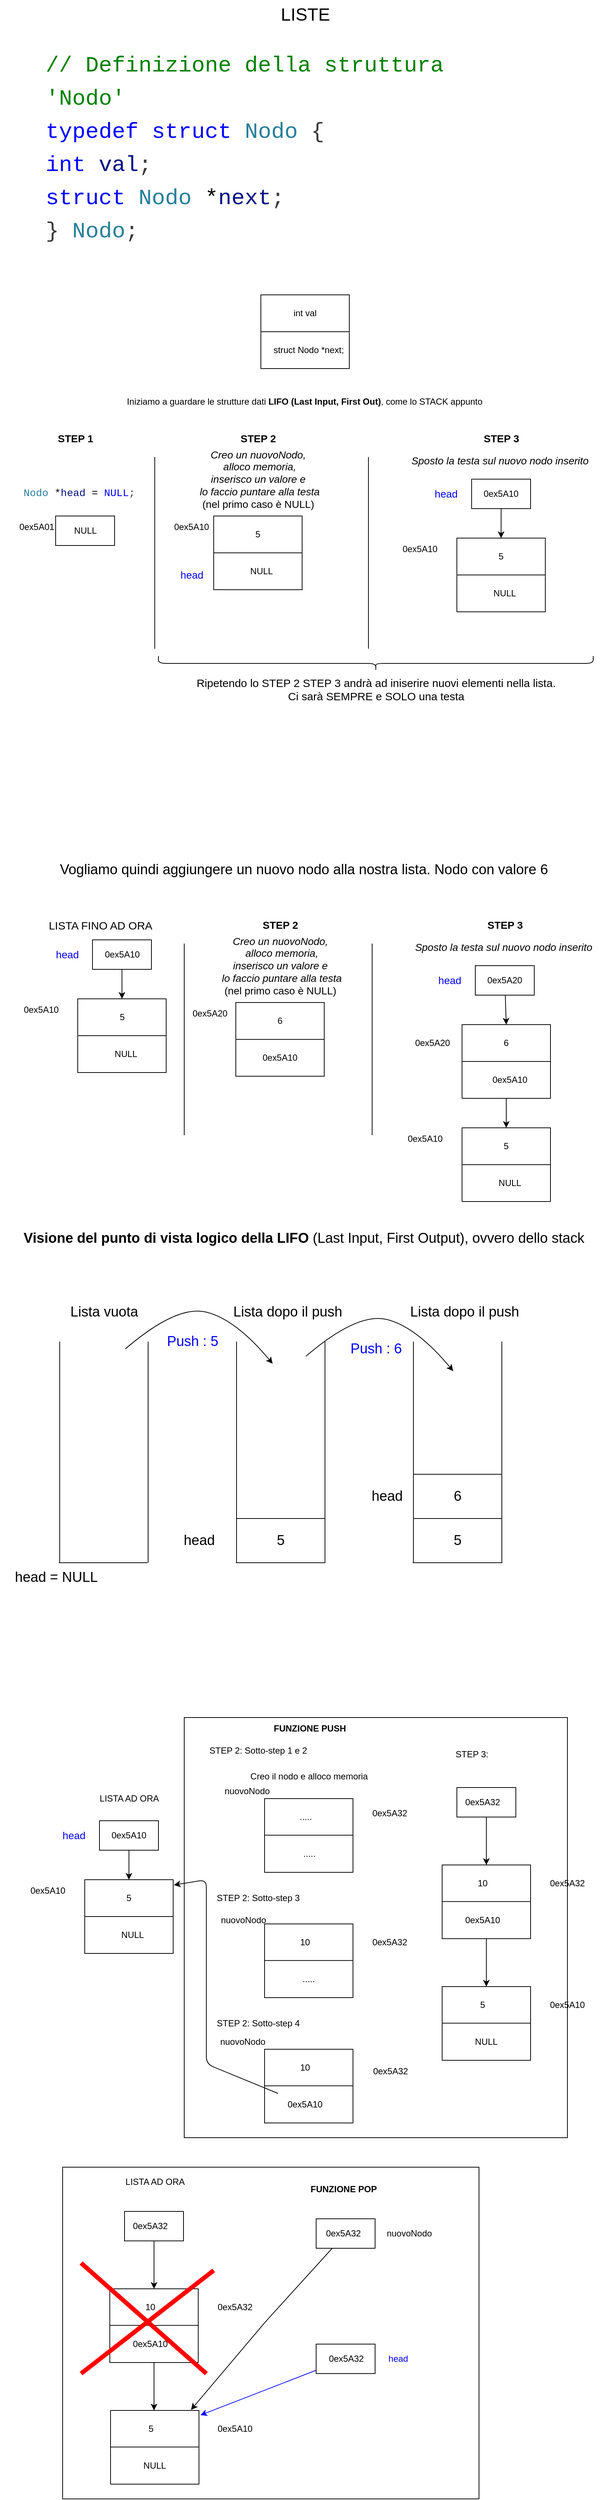 <mxfile>
    <diagram id="H6C_79Aj0Z5IrLVtO1TP" name="Pagina-1">
        <mxGraphModel dx="931" dy="659" grid="1" gridSize="10" guides="1" tooltips="1" connect="1" arrows="1" fold="1" page="1" pageScale="1" pageWidth="827" pageHeight="1169" math="0" shadow="0">
            <root>
                <mxCell id="0"/>
                <mxCell id="1" parent="0"/>
                <mxCell id="273" value="" style="rounded=0;whiteSpace=wrap;html=1;" vertex="1" parent="1">
                    <mxGeometry x="85" y="2980" width="565" height="450" as="geometry"/>
                </mxCell>
                <mxCell id="237" value="" style="rounded=0;whiteSpace=wrap;html=1;" vertex="1" parent="1">
                    <mxGeometry x="250" y="2370" width="520" height="570" as="geometry"/>
                </mxCell>
                <mxCell id="198" value="" style="group" vertex="1" connectable="0" parent="1">
                    <mxGeometry x="359" y="2480" width="120" height="100" as="geometry"/>
                </mxCell>
                <mxCell id="191" value="" style="rounded=0;whiteSpace=wrap;html=1;" vertex="1" parent="198">
                    <mxGeometry width="120" height="100" as="geometry"/>
                </mxCell>
                <mxCell id="192" value="" style="endArrow=none;html=1;exitX=0;exitY=0.5;exitDx=0;exitDy=0;entryX=1;entryY=0.5;entryDx=0;entryDy=0;" edge="1" parent="198">
                    <mxGeometry width="50" height="50" relative="1" as="geometry">
                        <mxPoint y="49.6" as="sourcePoint"/>
                        <mxPoint x="120" y="49.6" as="targetPoint"/>
                    </mxGeometry>
                </mxCell>
                <mxCell id="164" style="edgeStyle=none;html=1;entryX=0.5;entryY=0;entryDx=0;entryDy=0;" edge="1" parent="1" source="114" target="80">
                    <mxGeometry relative="1" as="geometry"/>
                </mxCell>
                <mxCell id="114" value="" style="rounded=0;whiteSpace=wrap;html=1;" parent="1" vertex="1">
                    <mxGeometry x="125.5" y="1315" width="80" height="40" as="geometry"/>
                </mxCell>
                <mxCell id="2" value="LISTE" style="text;html=1;align=center;verticalAlign=middle;resizable=0;points=[];autosize=1;strokeColor=none;fillColor=none;fontSize=24;" parent="1" vertex="1">
                    <mxGeometry x="369" y="40" width="90" height="40" as="geometry"/>
                </mxCell>
                <mxCell id="3" value="&lt;meta charset=&quot;utf-8&quot;&gt;&lt;div style=&quot;color: rgb(59, 59, 59); background-color: rgb(255, 255, 255); font-family: Menlo, Monaco, &amp;quot;Courier New&amp;quot;, monospace; font-weight: normal; font-size: 30px; line-height: 45px;&quot;&gt;&lt;div&gt;&lt;span style=&quot;color: #008000;&quot;&gt;// Definizione della struttura 'Nodo'&lt;/span&gt;&lt;/div&gt;&lt;div&gt;&lt;span style=&quot;color: #0000ff;&quot;&gt;typedef&lt;/span&gt;&lt;span style=&quot;color: #3b3b3b;&quot;&gt; &lt;/span&gt;&lt;span style=&quot;color: #0000ff;&quot;&gt;struct&lt;/span&gt;&lt;span style=&quot;color: #3b3b3b;&quot;&gt; &lt;/span&gt;&lt;span style=&quot;color: #267f99;&quot;&gt;Nodo&lt;/span&gt;&lt;span style=&quot;color: #3b3b3b;&quot;&gt; {&lt;/span&gt;&lt;/div&gt;&lt;div&gt;&lt;span style=&quot;color: #3b3b3b;&quot;&gt;    &lt;/span&gt;&lt;span style=&quot;color: #0000ff;&quot;&gt;int&lt;/span&gt;&lt;span style=&quot;color: #3b3b3b;&quot;&gt; &lt;/span&gt;&lt;span style=&quot;color: #001080;&quot;&gt;val&lt;/span&gt;&lt;span style=&quot;color: #3b3b3b;&quot;&gt;;&lt;/span&gt;&lt;/div&gt;&lt;div&gt;&lt;span style=&quot;color: #3b3b3b;&quot;&gt;    &lt;/span&gt;&lt;span style=&quot;color: #0000ff;&quot;&gt;struct&lt;/span&gt;&lt;span style=&quot;color: #3b3b3b;&quot;&gt; &lt;/span&gt;&lt;span style=&quot;color: #267f99;&quot;&gt;Nodo&lt;/span&gt;&lt;span style=&quot;color: #3b3b3b;&quot;&gt; &lt;/span&gt;&lt;span style=&quot;color: #000000;&quot;&gt;*&lt;/span&gt;&lt;span style=&quot;color: #001080;&quot;&gt;next&lt;/span&gt;&lt;span style=&quot;color: #3b3b3b;&quot;&gt;;&lt;/span&gt;&lt;/div&gt;&lt;div&gt;&lt;span style=&quot;color: #3b3b3b;&quot;&gt;} &lt;/span&gt;&lt;span style=&quot;color: #267f99;&quot;&gt;Nodo&lt;/span&gt;&lt;span style=&quot;color: #3b3b3b;&quot;&gt;;&lt;/span&gt;&lt;/div&gt;&lt;/div&gt;" style="text;whiteSpace=wrap;html=1;" parent="1" vertex="1">
                    <mxGeometry x="60" y="100" width="560" height="290" as="geometry"/>
                </mxCell>
                <mxCell id="6" value="" style="group" parent="1" vertex="1" connectable="0">
                    <mxGeometry x="354" y="440" width="130" height="100" as="geometry"/>
                </mxCell>
                <mxCell id="4" value="" style="rounded=0;whiteSpace=wrap;html=1;" parent="6" vertex="1">
                    <mxGeometry width="120" height="100" as="geometry"/>
                </mxCell>
                <mxCell id="5" value="" style="endArrow=none;html=1;exitX=0;exitY=0.5;exitDx=0;exitDy=0;entryX=1;entryY=0.5;entryDx=0;entryDy=0;" parent="6" source="4" target="4" edge="1">
                    <mxGeometry width="50" height="50" relative="1" as="geometry">
                        <mxPoint x="36" y="70" as="sourcePoint"/>
                        <mxPoint x="86" y="20" as="targetPoint"/>
                    </mxGeometry>
                </mxCell>
                <mxCell id="7" value="int val" style="text;html=1;strokeColor=none;fillColor=none;align=center;verticalAlign=middle;whiteSpace=wrap;rounded=0;" parent="6" vertex="1">
                    <mxGeometry x="30" y="10" width="60" height="30" as="geometry"/>
                </mxCell>
                <mxCell id="8" value="struct Nodo *next;" style="text;html=1;strokeColor=none;fillColor=none;align=center;verticalAlign=middle;whiteSpace=wrap;rounded=0;" parent="6" vertex="1">
                    <mxGeometry x="15" y="60" width="100" height="30" as="geometry"/>
                </mxCell>
                <mxCell id="9" value="Iniziamo a guardare le strutture dati &lt;b&gt;LIFO (Last Input, First Out)&lt;/b&gt;, come lo STACK appunto" style="text;html=1;strokeColor=none;fillColor=none;align=center;verticalAlign=middle;whiteSpace=wrap;rounded=0;" parent="1" vertex="1">
                    <mxGeometry x="137" y="570" width="553.25" height="30" as="geometry"/>
                </mxCell>
                <mxCell id="10" value="NULL" style="rounded=0;whiteSpace=wrap;html=1;" parent="1" vertex="1">
                    <mxGeometry x="75.5" y="740" width="80" height="40" as="geometry"/>
                </mxCell>
                <mxCell id="11" value="&lt;meta charset=&quot;utf-8&quot; style=&quot;font-size: 14px;&quot;&gt;&lt;div style=&quot;color: rgb(59, 59, 59); background-color: rgb(255, 255, 255); font-family: Menlo, Monaco, &amp;quot;Courier New&amp;quot;, monospace; font-weight: normal; font-size: 14px; line-height: 45px;&quot;&gt;&lt;div style=&quot;font-size: 14px;&quot;&gt;&lt;span style=&quot;color: rgb(38, 127, 153); font-size: 14px;&quot;&gt;Nodo&lt;/span&gt;&lt;span style=&quot;color: rgb(59, 59, 59); font-size: 14px;&quot;&gt; &lt;/span&gt;&lt;span style=&quot;color: rgb(0, 0, 0); font-size: 14px;&quot;&gt;*&lt;/span&gt;&lt;span style=&quot;color: rgb(0, 16, 128); font-size: 14px;&quot;&gt;head&lt;/span&gt;&lt;span style=&quot;color: rgb(59, 59, 59); font-size: 14px;&quot;&gt; &lt;/span&gt;&lt;span style=&quot;color: rgb(0, 0, 0); font-size: 14px;&quot;&gt;=&lt;/span&gt;&lt;span style=&quot;color: rgb(59, 59, 59); font-size: 14px;&quot;&gt; &lt;/span&gt;&lt;span style=&quot;color: rgb(0, 0, 255); font-size: 14px;&quot;&gt;NULL&lt;/span&gt;&lt;span style=&quot;color: rgb(59, 59, 59); font-size: 14px;&quot;&gt;;&lt;/span&gt;&lt;/div&gt;&lt;/div&gt;" style="text;whiteSpace=wrap;html=1;fontSize=14;" parent="1" vertex="1">
                    <mxGeometry x="30" y="680" width="171" height="40" as="geometry"/>
                </mxCell>
                <mxCell id="13" value="" style="group" parent="1" vertex="1" connectable="0">
                    <mxGeometry x="290" y="740" width="130" height="100" as="geometry"/>
                </mxCell>
                <mxCell id="14" value="" style="rounded=0;whiteSpace=wrap;html=1;" parent="13" vertex="1">
                    <mxGeometry width="120" height="100" as="geometry"/>
                </mxCell>
                <mxCell id="15" value="" style="endArrow=none;html=1;exitX=0;exitY=0.5;exitDx=0;exitDy=0;entryX=1;entryY=0.5;entryDx=0;entryDy=0;" parent="13" source="14" target="14" edge="1">
                    <mxGeometry width="50" height="50" relative="1" as="geometry">
                        <mxPoint x="36" y="70" as="sourcePoint"/>
                        <mxPoint x="86" y="20" as="targetPoint"/>
                    </mxGeometry>
                </mxCell>
                <mxCell id="16" value="5" style="text;html=1;strokeColor=none;fillColor=none;align=center;verticalAlign=middle;whiteSpace=wrap;rounded=0;" parent="13" vertex="1">
                    <mxGeometry x="30" y="10" width="60" height="30" as="geometry"/>
                </mxCell>
                <mxCell id="18" value="NULL" style="text;html=1;strokeColor=none;fillColor=none;align=center;verticalAlign=middle;whiteSpace=wrap;rounded=0;" parent="13" vertex="1">
                    <mxGeometry x="15" y="60" width="100" height="30" as="geometry"/>
                </mxCell>
                <mxCell id="20" value="0ex5A01" style="text;html=1;strokeColor=none;fillColor=none;align=center;verticalAlign=middle;whiteSpace=wrap;rounded=0;" parent="1" vertex="1">
                    <mxGeometry y="740" width="100" height="30" as="geometry"/>
                </mxCell>
                <mxCell id="21" value="&lt;i&gt;Creo un nuovoNodo,&lt;br&gt;&amp;nbsp;alloco memoria, &lt;br&gt;inserisco un valore e&lt;br&gt;&amp;nbsp;lo faccio puntare alla testa &lt;/i&gt;&lt;br&gt;(nel primo caso è NULL)" style="text;html=1;align=center;verticalAlign=middle;resizable=0;points=[];autosize=1;strokeColor=none;fillColor=none;fontSize=14;" parent="1" vertex="1">
                    <mxGeometry x="255" y="640" width="190" height="100" as="geometry"/>
                </mxCell>
                <mxCell id="22" value="head" style="text;html=1;align=center;verticalAlign=middle;resizable=0;points=[];autosize=1;strokeColor=none;fillColor=none;fontSize=14;fontColor=#0000FF;" parent="1" vertex="1">
                    <mxGeometry x="235" y="805" width="50" height="30" as="geometry"/>
                </mxCell>
                <mxCell id="24" value="" style="endArrow=none;html=1;fontSize=14;" parent="1" edge="1">
                    <mxGeometry width="50" height="50" relative="1" as="geometry">
                        <mxPoint x="210" y="920" as="sourcePoint"/>
                        <mxPoint x="210" y="660" as="targetPoint"/>
                    </mxGeometry>
                </mxCell>
                <mxCell id="25" value="" style="endArrow=none;html=1;fontSize=14;" parent="1" edge="1">
                    <mxGeometry width="50" height="50" relative="1" as="geometry">
                        <mxPoint x="500" y="920" as="sourcePoint"/>
                        <mxPoint x="500" y="660" as="targetPoint"/>
                    </mxGeometry>
                </mxCell>
                <mxCell id="42" value="" style="group" parent="1" vertex="1" connectable="0">
                    <mxGeometry x="620" y="770" width="130" height="100" as="geometry"/>
                </mxCell>
                <mxCell id="43" value="" style="rounded=0;whiteSpace=wrap;html=1;" parent="42" vertex="1">
                    <mxGeometry width="120" height="100" as="geometry"/>
                </mxCell>
                <mxCell id="44" value="" style="endArrow=none;html=1;exitX=0;exitY=0.5;exitDx=0;exitDy=0;entryX=1;entryY=0.5;entryDx=0;entryDy=0;" parent="42" source="43" target="43" edge="1">
                    <mxGeometry width="50" height="50" relative="1" as="geometry">
                        <mxPoint x="36" y="70" as="sourcePoint"/>
                        <mxPoint x="86" y="20" as="targetPoint"/>
                    </mxGeometry>
                </mxCell>
                <mxCell id="45" value="5" style="text;html=1;strokeColor=none;fillColor=none;align=center;verticalAlign=middle;whiteSpace=wrap;rounded=0;" parent="42" vertex="1">
                    <mxGeometry x="30" y="10" width="60" height="30" as="geometry"/>
                </mxCell>
                <mxCell id="46" value="NULL" style="text;html=1;strokeColor=none;fillColor=none;align=center;verticalAlign=middle;whiteSpace=wrap;rounded=0;" parent="42" vertex="1">
                    <mxGeometry x="15" y="60" width="100" height="30" as="geometry"/>
                </mxCell>
                <mxCell id="50" value="&lt;i&gt;Sposto la testa sul nuovo nodo inserito&amp;nbsp;&lt;/i&gt;" style="text;html=1;align=center;verticalAlign=middle;resizable=0;points=[];autosize=1;strokeColor=none;fillColor=none;fontSize=14;" parent="1" vertex="1">
                    <mxGeometry x="545" y="650" width="270" height="30" as="geometry"/>
                </mxCell>
                <mxCell id="57" value="" style="edgeStyle=none;html=1;fontSize=14;" parent="1" source="51" edge="1">
                    <mxGeometry relative="1" as="geometry">
                        <mxPoint x="680" y="770" as="targetPoint"/>
                    </mxGeometry>
                </mxCell>
                <mxCell id="51" value="" style="rounded=0;whiteSpace=wrap;html=1;" parent="1" vertex="1">
                    <mxGeometry x="640" y="690" width="80" height="40" as="geometry"/>
                </mxCell>
                <mxCell id="53" value="&lt;font color=&quot;#0000ff&quot;&gt;head&lt;/font&gt;" style="text;html=1;align=center;verticalAlign=middle;resizable=0;points=[];autosize=1;strokeColor=none;fillColor=none;fontSize=14;" parent="1" vertex="1">
                    <mxGeometry x="580" y="695" width="50" height="30" as="geometry"/>
                </mxCell>
                <mxCell id="54" value="0ex5A10" style="text;html=1;strokeColor=none;fillColor=none;align=center;verticalAlign=middle;whiteSpace=wrap;rounded=0;" parent="1" vertex="1">
                    <mxGeometry x="210" y="740" width="100" height="30" as="geometry"/>
                </mxCell>
                <mxCell id="55" value="0ex5A10" style="text;html=1;strokeColor=none;fillColor=none;align=center;verticalAlign=middle;whiteSpace=wrap;rounded=0;" parent="1" vertex="1">
                    <mxGeometry x="520" y="770" width="100" height="30" as="geometry"/>
                </mxCell>
                <mxCell id="56" value="0ex5A10" style="text;html=1;strokeColor=none;fillColor=none;align=center;verticalAlign=middle;whiteSpace=wrap;rounded=0;" parent="1" vertex="1">
                    <mxGeometry x="630" y="695" width="100" height="30" as="geometry"/>
                </mxCell>
                <mxCell id="58" value="STEP 1" style="text;html=1;align=center;verticalAlign=middle;resizable=0;points=[];autosize=1;strokeColor=none;fillColor=none;fontSize=14;fontStyle=1" parent="1" vertex="1">
                    <mxGeometry x="67" y="620" width="70" height="30" as="geometry"/>
                </mxCell>
                <mxCell id="59" value="STEP 2" style="text;html=1;align=center;verticalAlign=middle;resizable=0;points=[];autosize=1;strokeColor=none;fillColor=none;fontSize=14;fontStyle=1" parent="1" vertex="1">
                    <mxGeometry x="315" y="620" width="70" height="30" as="geometry"/>
                </mxCell>
                <mxCell id="60" value="STEP 3" style="text;html=1;align=center;verticalAlign=middle;resizable=0;points=[];autosize=1;strokeColor=none;fillColor=none;fontSize=14;fontStyle=1" parent="1" vertex="1">
                    <mxGeometry x="645" y="620" width="70" height="30" as="geometry"/>
                </mxCell>
                <mxCell id="66" value="" style="shape=curlyBracket;whiteSpace=wrap;html=1;rounded=1;labelPosition=left;verticalLabelPosition=middle;align=right;verticalAlign=middle;rotation=-90;" parent="1" vertex="1">
                    <mxGeometry x="500" y="645" width="20" height="590" as="geometry"/>
                </mxCell>
                <mxCell id="67" value="Ripetendo lo STEP 2 STEP 3 andrà ad iniserire nuovi elementi nella lista.&lt;br style=&quot;font-size: 15px;&quot;&gt;Ci sarà SEMPRE e SOLO una testa" style="text;html=1;align=center;verticalAlign=middle;resizable=0;points=[];autosize=1;strokeColor=none;fillColor=none;fontSize=15;" parent="1" vertex="1">
                    <mxGeometry x="255" y="950" width="510" height="50" as="geometry"/>
                </mxCell>
                <mxCell id="74" value="Vogliamo quindi aggiungere un nuovo nodo alla nostra lista. Nodo con valore 6" style="text;html=1;align=center;verticalAlign=middle;resizable=0;points=[];autosize=1;strokeColor=none;fillColor=none;fontSize=19;" parent="1" vertex="1">
                    <mxGeometry x="67" y="1200" width="690" height="40" as="geometry"/>
                </mxCell>
                <mxCell id="79" value="" style="group" parent="1" vertex="1" connectable="0">
                    <mxGeometry x="140" y="1395" width="130" height="100" as="geometry"/>
                </mxCell>
                <mxCell id="80" value="" style="rounded=0;whiteSpace=wrap;html=1;" parent="79" vertex="1">
                    <mxGeometry x="-34.5" width="120" height="100" as="geometry"/>
                </mxCell>
                <mxCell id="81" value="" style="endArrow=none;html=1;exitX=0;exitY=0.5;exitDx=0;exitDy=0;entryX=1;entryY=0.5;entryDx=0;entryDy=0;" parent="79" source="80" target="80" edge="1">
                    <mxGeometry width="50" height="50" relative="1" as="geometry">
                        <mxPoint x="1.5" y="70" as="sourcePoint"/>
                        <mxPoint x="51.5" y="20" as="targetPoint"/>
                    </mxGeometry>
                </mxCell>
                <mxCell id="82" value="5" style="text;html=1;strokeColor=none;fillColor=none;align=center;verticalAlign=middle;whiteSpace=wrap;rounded=0;" parent="79" vertex="1">
                    <mxGeometry x="-4.5" y="10" width="60" height="30" as="geometry"/>
                </mxCell>
                <mxCell id="83" value="NULL" style="text;html=1;strokeColor=none;fillColor=none;align=center;verticalAlign=middle;whiteSpace=wrap;rounded=0;" parent="79" vertex="1">
                    <mxGeometry x="-19.5" y="60" width="100" height="30" as="geometry"/>
                </mxCell>
                <mxCell id="84" value="&lt;font color=&quot;#0000ff&quot;&gt;head&lt;/font&gt;" style="text;html=1;align=center;verticalAlign=middle;resizable=0;points=[];autosize=1;strokeColor=none;fillColor=none;fontSize=14;" parent="1" vertex="1">
                    <mxGeometry x="65.5" y="1320" width="50" height="30" as="geometry"/>
                </mxCell>
                <mxCell id="85" value="0ex5A10" style="text;html=1;strokeColor=none;fillColor=none;align=center;verticalAlign=middle;whiteSpace=wrap;rounded=0;" parent="1" vertex="1">
                    <mxGeometry x="5.5" y="1395" width="100" height="30" as="geometry"/>
                </mxCell>
                <mxCell id="86" value="0ex5A10" style="text;html=1;strokeColor=none;fillColor=none;align=center;verticalAlign=middle;whiteSpace=wrap;rounded=0;" parent="1" vertex="1">
                    <mxGeometry x="115.5" y="1320" width="100" height="30" as="geometry"/>
                </mxCell>
                <mxCell id="87" value="LISTA FINO AD ORA" style="text;html=1;align=center;verticalAlign=middle;resizable=0;points=[];autosize=1;strokeColor=none;fillColor=none;fontSize=15;" parent="1" vertex="1">
                    <mxGeometry x="55.5" y="1280" width="160" height="30" as="geometry"/>
                </mxCell>
                <mxCell id="89" value="" style="group" parent="1" vertex="1" connectable="0">
                    <mxGeometry x="320" y="1400" width="130" height="100" as="geometry"/>
                </mxCell>
                <mxCell id="90" value="" style="rounded=0;whiteSpace=wrap;html=1;" parent="89" vertex="1">
                    <mxGeometry width="120" height="100" as="geometry"/>
                </mxCell>
                <mxCell id="91" value="" style="endArrow=none;html=1;exitX=0;exitY=0.5;exitDx=0;exitDy=0;entryX=1;entryY=0.5;entryDx=0;entryDy=0;" parent="89" source="90" target="90" edge="1">
                    <mxGeometry width="50" height="50" relative="1" as="geometry">
                        <mxPoint x="36" y="70" as="sourcePoint"/>
                        <mxPoint x="86" y="20" as="targetPoint"/>
                    </mxGeometry>
                </mxCell>
                <mxCell id="92" value="6" style="text;html=1;strokeColor=none;fillColor=none;align=center;verticalAlign=middle;whiteSpace=wrap;rounded=0;" parent="89" vertex="1">
                    <mxGeometry x="30" y="10" width="60" height="30" as="geometry"/>
                </mxCell>
                <mxCell id="165" value="0ex5A10" style="text;html=1;strokeColor=none;fillColor=none;align=center;verticalAlign=middle;whiteSpace=wrap;rounded=0;" vertex="1" parent="89">
                    <mxGeometry x="10" y="60" width="100" height="30" as="geometry"/>
                </mxCell>
                <mxCell id="94" value="&lt;i&gt;Creo un&amp;nbsp;nuovoNodo,&lt;br&gt;&amp;nbsp;alloco memoria, &lt;br&gt;inserisco un valore e&lt;br&gt;&amp;nbsp;lo faccio puntare alla testa &lt;/i&gt;&lt;br&gt;(nel primo caso è NULL)" style="text;html=1;align=center;verticalAlign=middle;resizable=0;points=[];autosize=1;strokeColor=none;fillColor=none;fontSize=14;" parent="1" vertex="1">
                    <mxGeometry x="285" y="1300" width="190" height="100" as="geometry"/>
                </mxCell>
                <mxCell id="96" value="" style="endArrow=none;html=1;fontSize=14;" parent="1" edge="1">
                    <mxGeometry width="50" height="50" relative="1" as="geometry">
                        <mxPoint x="505" y="1580" as="sourcePoint"/>
                        <mxPoint x="505" y="1320" as="targetPoint"/>
                    </mxGeometry>
                </mxCell>
                <mxCell id="97" value="" style="group" parent="1" vertex="1" connectable="0">
                    <mxGeometry x="627" y="1570" width="130" height="100" as="geometry"/>
                </mxCell>
                <mxCell id="98" value="" style="rounded=0;whiteSpace=wrap;html=1;" parent="97" vertex="1">
                    <mxGeometry width="120" height="100" as="geometry"/>
                </mxCell>
                <mxCell id="99" value="" style="endArrow=none;html=1;exitX=0;exitY=0.5;exitDx=0;exitDy=0;entryX=1;entryY=0.5;entryDx=0;entryDy=0;" parent="97" source="98" target="98" edge="1">
                    <mxGeometry width="50" height="50" relative="1" as="geometry">
                        <mxPoint x="36" y="70" as="sourcePoint"/>
                        <mxPoint x="86" y="20" as="targetPoint"/>
                    </mxGeometry>
                </mxCell>
                <mxCell id="100" value="5" style="text;html=1;strokeColor=none;fillColor=none;align=center;verticalAlign=middle;whiteSpace=wrap;rounded=0;" parent="97" vertex="1">
                    <mxGeometry x="30" y="10" width="60" height="30" as="geometry"/>
                </mxCell>
                <mxCell id="101" value="NULL" style="text;html=1;strokeColor=none;fillColor=none;align=center;verticalAlign=middle;whiteSpace=wrap;rounded=0;" parent="97" vertex="1">
                    <mxGeometry x="15" y="60" width="100" height="30" as="geometry"/>
                </mxCell>
                <mxCell id="102" value="&lt;i&gt;Sposto la testa sul nuovo nodo inserito&amp;nbsp;&lt;/i&gt;" style="text;html=1;align=center;verticalAlign=middle;resizable=0;points=[];autosize=1;strokeColor=none;fillColor=none;fontSize=14;" parent="1" vertex="1">
                    <mxGeometry x="550" y="1310" width="270" height="30" as="geometry"/>
                </mxCell>
                <mxCell id="123" style="edgeStyle=none;html=1;entryX=0.5;entryY=0;entryDx=0;entryDy=0;fontSize=19;" parent="1" source="104" target="116" edge="1">
                    <mxGeometry relative="1" as="geometry"/>
                </mxCell>
                <mxCell id="104" value="" style="rounded=0;whiteSpace=wrap;html=1;" parent="1" vertex="1">
                    <mxGeometry x="645" y="1350" width="80" height="40" as="geometry"/>
                </mxCell>
                <mxCell id="105" value="&lt;font color=&quot;#0000ff&quot;&gt;head&lt;/font&gt;" style="text;html=1;align=center;verticalAlign=middle;resizable=0;points=[];autosize=1;strokeColor=none;fillColor=none;fontSize=14;" parent="1" vertex="1">
                    <mxGeometry x="585" y="1355" width="50" height="30" as="geometry"/>
                </mxCell>
                <mxCell id="106" value="0ex5A10" style="text;html=1;strokeColor=none;fillColor=none;align=center;verticalAlign=middle;whiteSpace=wrap;rounded=0;" parent="1" vertex="1">
                    <mxGeometry x="527" y="1570" width="100" height="30" as="geometry"/>
                </mxCell>
                <mxCell id="107" value="0ex5A20" style="text;html=1;strokeColor=none;fillColor=none;align=center;verticalAlign=middle;whiteSpace=wrap;rounded=0;" parent="1" vertex="1">
                    <mxGeometry x="635" y="1355" width="100" height="30" as="geometry"/>
                </mxCell>
                <mxCell id="108" value="STEP 2" style="text;html=1;align=center;verticalAlign=middle;resizable=0;points=[];autosize=1;strokeColor=none;fillColor=none;fontSize=14;fontStyle=1" parent="1" vertex="1">
                    <mxGeometry x="345" y="1280" width="70" height="30" as="geometry"/>
                </mxCell>
                <mxCell id="109" value="STEP 3" style="text;html=1;align=center;verticalAlign=middle;resizable=0;points=[];autosize=1;strokeColor=none;fillColor=none;fontSize=14;fontStyle=1" parent="1" vertex="1">
                    <mxGeometry x="650" y="1280" width="70" height="30" as="geometry"/>
                </mxCell>
                <mxCell id="110" value="" style="endArrow=none;html=1;fontSize=14;" parent="1" edge="1">
                    <mxGeometry width="50" height="50" relative="1" as="geometry">
                        <mxPoint x="250" y="1580" as="sourcePoint"/>
                        <mxPoint x="250" y="1320" as="targetPoint"/>
                    </mxGeometry>
                </mxCell>
                <mxCell id="112" value="0ex5A20" style="text;html=1;strokeColor=none;fillColor=none;align=center;verticalAlign=middle;whiteSpace=wrap;rounded=0;" parent="1" vertex="1">
                    <mxGeometry x="235" y="1400" width="100" height="30" as="geometry"/>
                </mxCell>
                <mxCell id="115" value="" style="group" parent="1" vertex="1" connectable="0">
                    <mxGeometry x="627" y="1430" width="130" height="100" as="geometry"/>
                </mxCell>
                <mxCell id="116" value="" style="rounded=0;whiteSpace=wrap;html=1;" parent="115" vertex="1">
                    <mxGeometry width="120" height="100" as="geometry"/>
                </mxCell>
                <mxCell id="117" value="" style="endArrow=none;html=1;exitX=0;exitY=0.5;exitDx=0;exitDy=0;entryX=1;entryY=0.5;entryDx=0;entryDy=0;" parent="115" source="116" target="116" edge="1">
                    <mxGeometry width="50" height="50" relative="1" as="geometry">
                        <mxPoint x="36" y="70" as="sourcePoint"/>
                        <mxPoint x="86" y="20" as="targetPoint"/>
                    </mxGeometry>
                </mxCell>
                <mxCell id="118" value="6" style="text;html=1;strokeColor=none;fillColor=none;align=center;verticalAlign=middle;whiteSpace=wrap;rounded=0;" parent="115" vertex="1">
                    <mxGeometry x="30" y="10" width="60" height="30" as="geometry"/>
                </mxCell>
                <mxCell id="119" value="0ex5A10" style="text;html=1;strokeColor=none;fillColor=none;align=center;verticalAlign=middle;whiteSpace=wrap;rounded=0;" parent="115" vertex="1">
                    <mxGeometry x="15" y="60" width="100" height="30" as="geometry"/>
                </mxCell>
                <mxCell id="120" value="0ex5A20" style="text;html=1;strokeColor=none;fillColor=none;align=center;verticalAlign=middle;whiteSpace=wrap;rounded=0;" parent="1" vertex="1">
                    <mxGeometry x="537" y="1440" width="100" height="30" as="geometry"/>
                </mxCell>
                <mxCell id="122" style="edgeStyle=none;html=1;entryX=0.5;entryY=0;entryDx=0;entryDy=0;fontSize=19;" parent="1" source="116" target="98" edge="1">
                    <mxGeometry relative="1" as="geometry"/>
                </mxCell>
                <mxCell id="124" value="&lt;b&gt;Visione del punto di vista logico della LIFO&lt;/b&gt; (Last Input, First Output), ovvero dello stack" style="text;html=1;align=center;verticalAlign=middle;resizable=0;points=[];autosize=1;strokeColor=none;fillColor=none;fontSize=19;" parent="1" vertex="1">
                    <mxGeometry x="22" y="1700" width="780" height="40" as="geometry"/>
                </mxCell>
                <mxCell id="131" value="" style="group" parent="1" vertex="1" connectable="0">
                    <mxGeometry x="80" y="1860" width="121" height="300" as="geometry"/>
                </mxCell>
                <mxCell id="128" value="" style="endArrow=none;html=1;fontSize=19;" parent="131" edge="1">
                    <mxGeometry width="50" height="50" relative="1" as="geometry">
                        <mxPoint x="1" y="300" as="sourcePoint"/>
                        <mxPoint x="1" as="targetPoint"/>
                    </mxGeometry>
                </mxCell>
                <mxCell id="129" value="" style="endArrow=none;html=1;fontSize=19;" parent="131" edge="1">
                    <mxGeometry width="50" height="50" relative="1" as="geometry">
                        <mxPoint x="121" y="300" as="sourcePoint"/>
                        <mxPoint x="121" as="targetPoint"/>
                    </mxGeometry>
                </mxCell>
                <mxCell id="130" value="" style="endArrow=none;html=1;fontSize=19;" parent="131" edge="1">
                    <mxGeometry width="50" height="50" relative="1" as="geometry">
                        <mxPoint y="300" as="sourcePoint"/>
                        <mxPoint x="120" y="300" as="targetPoint"/>
                    </mxGeometry>
                </mxCell>
                <mxCell id="132" value="Lista vuota" style="text;html=1;align=center;verticalAlign=middle;resizable=0;points=[];autosize=1;strokeColor=none;fillColor=none;fontSize=19;" parent="1" vertex="1">
                    <mxGeometry x="81" y="1800" width="120" height="40" as="geometry"/>
                </mxCell>
                <mxCell id="133" value="head = NULL" style="text;html=1;align=center;verticalAlign=middle;resizable=0;points=[];autosize=1;strokeColor=none;fillColor=none;fontSize=19;" parent="1" vertex="1">
                    <mxGeometry x="5.5" y="2160" width="140" height="40" as="geometry"/>
                </mxCell>
                <mxCell id="134" value="" style="group" parent="1" vertex="1" connectable="0">
                    <mxGeometry x="320" y="1860" width="121" height="330" as="geometry"/>
                </mxCell>
                <mxCell id="135" value="" style="endArrow=none;html=1;fontSize=19;" parent="134" edge="1">
                    <mxGeometry width="50" height="50" relative="1" as="geometry">
                        <mxPoint x="1" y="300" as="sourcePoint"/>
                        <mxPoint x="1" as="targetPoint"/>
                    </mxGeometry>
                </mxCell>
                <mxCell id="136" value="" style="endArrow=none;html=1;fontSize=19;" parent="134" edge="1">
                    <mxGeometry width="50" height="50" relative="1" as="geometry">
                        <mxPoint x="121" y="300" as="sourcePoint"/>
                        <mxPoint x="121" as="targetPoint"/>
                    </mxGeometry>
                </mxCell>
                <mxCell id="137" value="" style="endArrow=none;html=1;fontSize=19;" parent="134" edge="1">
                    <mxGeometry width="50" height="50" relative="1" as="geometry">
                        <mxPoint y="300" as="sourcePoint"/>
                        <mxPoint x="120" y="300" as="targetPoint"/>
                    </mxGeometry>
                </mxCell>
                <mxCell id="140" value="5" style="rounded=0;whiteSpace=wrap;html=1;fontSize=19;" parent="134" vertex="1">
                    <mxGeometry x="1" y="240" width="120" height="60" as="geometry"/>
                </mxCell>
                <mxCell id="138" value="" style="curved=1;endArrow=classic;html=1;fontSize=19;" parent="1" edge="1">
                    <mxGeometry width="50" height="50" relative="1" as="geometry">
                        <mxPoint x="170" y="1870" as="sourcePoint"/>
                        <mxPoint x="370" y="1890" as="targetPoint"/>
                        <Array as="points">
                            <mxPoint x="240" y="1810"/>
                            <mxPoint x="320" y="1830"/>
                        </Array>
                    </mxGeometry>
                </mxCell>
                <mxCell id="139" value="Push : 5" style="text;html=1;align=center;verticalAlign=middle;resizable=0;points=[];autosize=1;strokeColor=none;fillColor=none;fontSize=19;fontColor=#0000FF;" parent="1" vertex="1">
                    <mxGeometry x="215.5" y="1840" width="90" height="40" as="geometry"/>
                </mxCell>
                <mxCell id="146" value="Lista dopo il push" style="text;html=1;align=center;verticalAlign=middle;resizable=0;points=[];autosize=1;strokeColor=none;fillColor=none;fontSize=19;" parent="1" vertex="1">
                    <mxGeometry x="305" y="1800" width="170" height="40" as="geometry"/>
                </mxCell>
                <mxCell id="148" value="" style="group" parent="1" vertex="1" connectable="0">
                    <mxGeometry x="560" y="1860" width="121" height="300" as="geometry"/>
                </mxCell>
                <mxCell id="149" value="" style="endArrow=none;html=1;fontSize=19;" parent="148" edge="1">
                    <mxGeometry width="50" height="50" relative="1" as="geometry">
                        <mxPoint x="1" y="300" as="sourcePoint"/>
                        <mxPoint x="1" as="targetPoint"/>
                    </mxGeometry>
                </mxCell>
                <mxCell id="150" value="" style="endArrow=none;html=1;fontSize=19;" parent="148" edge="1">
                    <mxGeometry width="50" height="50" relative="1" as="geometry">
                        <mxPoint x="121" y="300" as="sourcePoint"/>
                        <mxPoint x="121" as="targetPoint"/>
                    </mxGeometry>
                </mxCell>
                <mxCell id="151" value="" style="endArrow=none;html=1;fontSize=19;" parent="148" edge="1">
                    <mxGeometry width="50" height="50" relative="1" as="geometry">
                        <mxPoint y="300" as="sourcePoint"/>
                        <mxPoint x="120" y="300" as="targetPoint"/>
                    </mxGeometry>
                </mxCell>
                <mxCell id="152" value="5" style="rounded=0;whiteSpace=wrap;html=1;fontSize=19;" parent="148" vertex="1">
                    <mxGeometry x="1" y="240" width="120" height="60" as="geometry"/>
                </mxCell>
                <mxCell id="161" value="&lt;font color=&quot;#000000&quot;&gt;6&lt;/font&gt;" style="rounded=0;whiteSpace=wrap;html=1;fontSize=19;fontColor=#0000FF;" parent="148" vertex="1">
                    <mxGeometry x="1" y="180" width="120" height="60" as="geometry"/>
                </mxCell>
                <mxCell id="153" value="Lista dopo il push" style="text;html=1;align=center;verticalAlign=middle;resizable=0;points=[];autosize=1;strokeColor=none;fillColor=none;fontSize=19;" parent="1" vertex="1">
                    <mxGeometry x="545" y="1800" width="170" height="40" as="geometry"/>
                </mxCell>
                <mxCell id="154" value="" style="curved=1;endArrow=classic;html=1;fontSize=19;" parent="1" edge="1">
                    <mxGeometry width="50" height="50" relative="1" as="geometry">
                        <mxPoint x="415" y="1880" as="sourcePoint"/>
                        <mxPoint x="615" y="1900" as="targetPoint"/>
                        <Array as="points">
                            <mxPoint x="485" y="1820"/>
                            <mxPoint x="565" y="1840"/>
                        </Array>
                    </mxGeometry>
                </mxCell>
                <mxCell id="155" value="Push : 6" style="text;html=1;align=center;verticalAlign=middle;resizable=0;points=[];autosize=1;strokeColor=none;fillColor=none;fontSize=19;fontColor=#0000FF;" parent="1" vertex="1">
                    <mxGeometry x="465" y="1850" width="90" height="40" as="geometry"/>
                </mxCell>
                <mxCell id="162" value="head" style="text;html=1;align=center;verticalAlign=middle;resizable=0;points=[];autosize=1;strokeColor=none;fillColor=none;fontSize=19;" parent="1" vertex="1">
                    <mxGeometry x="235" y="2110" width="70" height="40" as="geometry"/>
                </mxCell>
                <mxCell id="163" value="head" style="text;html=1;align=center;verticalAlign=middle;resizable=0;points=[];autosize=1;strokeColor=none;fillColor=none;fontSize=19;" parent="1" vertex="1">
                    <mxGeometry x="490" y="2050" width="70" height="40" as="geometry"/>
                </mxCell>
                <mxCell id="173" value="&lt;b&gt;FUNZIONE PUSH&lt;/b&gt;" style="text;html=1;align=center;verticalAlign=middle;resizable=0;points=[];autosize=1;strokeColor=none;fillColor=none;" vertex="1" parent="1">
                    <mxGeometry x="360" y="2370" width="120" height="30" as="geometry"/>
                </mxCell>
                <mxCell id="181" style="edgeStyle=none;html=1;entryX=0.5;entryY=0;entryDx=0;entryDy=0;" edge="1" parent="1" source="182" target="183">
                    <mxGeometry relative="1" as="geometry"/>
                </mxCell>
                <mxCell id="182" value="" style="rounded=0;whiteSpace=wrap;html=1;" vertex="1" parent="1">
                    <mxGeometry x="135" y="2510" width="80" height="40" as="geometry"/>
                </mxCell>
                <mxCell id="183" value="" style="rounded=0;whiteSpace=wrap;html=1;" vertex="1" parent="1">
                    <mxGeometry x="115" y="2590" width="120" height="100" as="geometry"/>
                </mxCell>
                <mxCell id="184" value="" style="endArrow=none;html=1;exitX=0;exitY=0.5;exitDx=0;exitDy=0;entryX=1;entryY=0.5;entryDx=0;entryDy=0;" edge="1" parent="1" source="183" target="183">
                    <mxGeometry width="50" height="50" relative="1" as="geometry">
                        <mxPoint x="11" y="1265" as="sourcePoint"/>
                        <mxPoint x="61" y="1215" as="targetPoint"/>
                    </mxGeometry>
                </mxCell>
                <mxCell id="185" value="5" style="text;html=1;strokeColor=none;fillColor=none;align=center;verticalAlign=middle;whiteSpace=wrap;rounded=0;" vertex="1" parent="1">
                    <mxGeometry x="145" y="2600" width="60" height="30" as="geometry"/>
                </mxCell>
                <mxCell id="186" value="NULL" style="text;html=1;strokeColor=none;fillColor=none;align=center;verticalAlign=middle;whiteSpace=wrap;rounded=0;" vertex="1" parent="1">
                    <mxGeometry x="130" y="2650" width="100" height="30" as="geometry"/>
                </mxCell>
                <mxCell id="187" value="&lt;font color=&quot;#0000ff&quot;&gt;head&lt;/font&gt;" style="text;html=1;align=center;verticalAlign=middle;resizable=0;points=[];autosize=1;strokeColor=none;fillColor=none;fontSize=14;" vertex="1" parent="1">
                    <mxGeometry x="75" y="2515" width="50" height="30" as="geometry"/>
                </mxCell>
                <mxCell id="188" value="0ex5A10" style="text;html=1;strokeColor=none;fillColor=none;align=center;verticalAlign=middle;whiteSpace=wrap;rounded=0;" vertex="1" parent="1">
                    <mxGeometry x="15" y="2590" width="100" height="30" as="geometry"/>
                </mxCell>
                <mxCell id="189" value="0ex5A10" style="text;html=1;strokeColor=none;fillColor=none;align=center;verticalAlign=middle;whiteSpace=wrap;rounded=0;" vertex="1" parent="1">
                    <mxGeometry x="125" y="2515" width="100" height="30" as="geometry"/>
                </mxCell>
                <mxCell id="190" value="LISTA AD ORA" style="text;html=1;align=center;verticalAlign=middle;resizable=0;points=[];autosize=1;strokeColor=none;fillColor=none;" vertex="1" parent="1">
                    <mxGeometry x="125" y="2465" width="100" height="30" as="geometry"/>
                </mxCell>
                <mxCell id="195" value="Creo il nodo e alloco memoria" style="text;html=1;align=center;verticalAlign=middle;resizable=0;points=[];autosize=1;strokeColor=none;fillColor=none;" vertex="1" parent="1">
                    <mxGeometry x="329" y="2435" width="180" height="30" as="geometry"/>
                </mxCell>
                <mxCell id="196" value="STEP 2: Sotto-step 1 e 2" style="text;html=1;align=center;verticalAlign=middle;resizable=0;points=[];autosize=1;strokeColor=none;fillColor=none;" vertex="1" parent="1">
                    <mxGeometry x="270" y="2400" width="160" height="30" as="geometry"/>
                </mxCell>
                <mxCell id="197" value="STEP 2: Sotto-step 3" style="text;html=1;align=center;verticalAlign=middle;resizable=0;points=[];autosize=1;strokeColor=none;fillColor=none;" vertex="1" parent="1">
                    <mxGeometry x="280" y="2600" width="140" height="30" as="geometry"/>
                </mxCell>
                <mxCell id="199" value="" style="group" vertex="1" connectable="0" parent="1">
                    <mxGeometry x="370" y="2490" width="100" height="80" as="geometry"/>
                </mxCell>
                <mxCell id="193" value="....." style="text;html=1;strokeColor=none;fillColor=none;align=center;verticalAlign=middle;whiteSpace=wrap;rounded=0;" vertex="1" parent="199">
                    <mxGeometry x="15" width="60" height="30" as="geometry"/>
                </mxCell>
                <mxCell id="194" value="....." style="text;html=1;strokeColor=none;fillColor=none;align=center;verticalAlign=middle;whiteSpace=wrap;rounded=0;" vertex="1" parent="199">
                    <mxGeometry y="50" width="100" height="30" as="geometry"/>
                </mxCell>
                <mxCell id="203" value="" style="group" vertex="1" connectable="0" parent="1">
                    <mxGeometry x="359" y="2650" width="120" height="100" as="geometry"/>
                </mxCell>
                <mxCell id="204" value="" style="rounded=0;whiteSpace=wrap;html=1;" vertex="1" parent="203">
                    <mxGeometry width="120" height="100" as="geometry"/>
                </mxCell>
                <mxCell id="205" value="" style="endArrow=none;html=1;exitX=0;exitY=0.5;exitDx=0;exitDy=0;entryX=1;entryY=0.5;entryDx=0;entryDy=0;" edge="1" parent="203">
                    <mxGeometry width="50" height="50" relative="1" as="geometry">
                        <mxPoint y="49.6" as="sourcePoint"/>
                        <mxPoint x="120" y="49.6" as="targetPoint"/>
                    </mxGeometry>
                </mxCell>
                <mxCell id="206" value="" style="group" vertex="1" connectable="0" parent="203">
                    <mxGeometry x="10" y="10" width="100" height="80" as="geometry"/>
                </mxCell>
                <mxCell id="207" value="10" style="text;html=1;strokeColor=none;fillColor=none;align=center;verticalAlign=middle;whiteSpace=wrap;rounded=0;" vertex="1" parent="206">
                    <mxGeometry x="15" width="60" height="30" as="geometry"/>
                </mxCell>
                <mxCell id="208" value="....." style="text;html=1;strokeColor=none;fillColor=none;align=center;verticalAlign=middle;whiteSpace=wrap;rounded=0;" vertex="1" parent="206">
                    <mxGeometry y="50" width="100" height="30" as="geometry"/>
                </mxCell>
                <mxCell id="209" value="STEP 2: Sotto-step 4" style="text;html=1;align=center;verticalAlign=middle;resizable=0;points=[];autosize=1;strokeColor=none;fillColor=none;" vertex="1" parent="1">
                    <mxGeometry x="280" y="2770" width="140" height="30" as="geometry"/>
                </mxCell>
                <mxCell id="210" value="" style="group" vertex="1" connectable="0" parent="1">
                    <mxGeometry x="359" y="2820" width="120" height="100" as="geometry"/>
                </mxCell>
                <mxCell id="211" value="" style="rounded=0;whiteSpace=wrap;html=1;" vertex="1" parent="210">
                    <mxGeometry width="120" height="100" as="geometry"/>
                </mxCell>
                <mxCell id="212" value="" style="endArrow=none;html=1;exitX=0;exitY=0.5;exitDx=0;exitDy=0;entryX=1;entryY=0.5;entryDx=0;entryDy=0;" edge="1" parent="210">
                    <mxGeometry width="50" height="50" relative="1" as="geometry">
                        <mxPoint y="49.6" as="sourcePoint"/>
                        <mxPoint x="120" y="49.6" as="targetPoint"/>
                    </mxGeometry>
                </mxCell>
                <mxCell id="213" value="" style="group" vertex="1" connectable="0" parent="210">
                    <mxGeometry x="10" y="10" width="100" height="80" as="geometry"/>
                </mxCell>
                <mxCell id="214" value="10" style="text;html=1;strokeColor=none;fillColor=none;align=center;verticalAlign=middle;whiteSpace=wrap;rounded=0;" vertex="1" parent="213">
                    <mxGeometry x="15" width="60" height="30" as="geometry"/>
                </mxCell>
                <mxCell id="216" value="0ex5A10" style="text;html=1;strokeColor=none;fillColor=none;align=center;verticalAlign=middle;whiteSpace=wrap;rounded=0;" vertex="1" parent="210">
                    <mxGeometry x="5" y="60" width="100" height="30" as="geometry"/>
                </mxCell>
                <mxCell id="217" style="edgeStyle=none;html=1;entryX=1.008;entryY=0.072;entryDx=0;entryDy=0;entryPerimeter=0;" edge="1" parent="1" source="216" target="183">
                    <mxGeometry relative="1" as="geometry">
                        <Array as="points">
                            <mxPoint x="280" y="2840"/>
                            <mxPoint x="280" y="2710"/>
                            <mxPoint x="280" y="2590"/>
                        </Array>
                    </mxGeometry>
                </mxCell>
                <mxCell id="218" value="" style="group" vertex="1" connectable="0" parent="1">
                    <mxGeometry x="600" y="2570" width="120" height="100" as="geometry"/>
                </mxCell>
                <mxCell id="219" value="" style="rounded=0;whiteSpace=wrap;html=1;" vertex="1" parent="218">
                    <mxGeometry width="120" height="100" as="geometry"/>
                </mxCell>
                <mxCell id="220" value="" style="endArrow=none;html=1;exitX=0;exitY=0.5;exitDx=0;exitDy=0;entryX=1;entryY=0.5;entryDx=0;entryDy=0;" edge="1" parent="218">
                    <mxGeometry width="50" height="50" relative="1" as="geometry">
                        <mxPoint y="49.6" as="sourcePoint"/>
                        <mxPoint x="120" y="49.6" as="targetPoint"/>
                    </mxGeometry>
                </mxCell>
                <mxCell id="221" value="" style="group" vertex="1" connectable="0" parent="218">
                    <mxGeometry x="10" y="10" width="100" height="80" as="geometry"/>
                </mxCell>
                <mxCell id="222" value="10" style="text;html=1;strokeColor=none;fillColor=none;align=center;verticalAlign=middle;whiteSpace=wrap;rounded=0;" vertex="1" parent="221">
                    <mxGeometry x="15" width="60" height="30" as="geometry"/>
                </mxCell>
                <mxCell id="223" value="0ex5A10" style="text;html=1;strokeColor=none;fillColor=none;align=center;verticalAlign=middle;whiteSpace=wrap;rounded=0;" vertex="1" parent="218">
                    <mxGeometry x="5" y="60" width="100" height="30" as="geometry"/>
                </mxCell>
                <mxCell id="224" value="STEP 3:" style="text;html=1;align=center;verticalAlign=middle;resizable=0;points=[];autosize=1;strokeColor=none;fillColor=none;" vertex="1" parent="1">
                    <mxGeometry x="605" y="2405" width="70" height="30" as="geometry"/>
                </mxCell>
                <mxCell id="225" value="" style="rounded=0;whiteSpace=wrap;html=1;" vertex="1" parent="1">
                    <mxGeometry x="600" y="2735" width="120" height="100" as="geometry"/>
                </mxCell>
                <mxCell id="226" value="5" style="text;html=1;strokeColor=none;fillColor=none;align=center;verticalAlign=middle;whiteSpace=wrap;rounded=0;" vertex="1" parent="1">
                    <mxGeometry x="625" y="2745" width="60" height="30" as="geometry"/>
                </mxCell>
                <mxCell id="227" value="NULL" style="text;html=1;strokeColor=none;fillColor=none;align=center;verticalAlign=middle;whiteSpace=wrap;rounded=0;" vertex="1" parent="1">
                    <mxGeometry x="610" y="2795" width="100" height="30" as="geometry"/>
                </mxCell>
                <mxCell id="228" value="" style="endArrow=none;html=1;exitX=0;exitY=0.5;exitDx=0;exitDy=0;entryX=1;entryY=0.5;entryDx=0;entryDy=0;" edge="1" parent="1">
                    <mxGeometry width="50" height="50" relative="1" as="geometry">
                        <mxPoint x="600" y="2784.6" as="sourcePoint"/>
                        <mxPoint x="720" y="2784.6" as="targetPoint"/>
                    </mxGeometry>
                </mxCell>
                <mxCell id="229" style="edgeStyle=none;html=1;entryX=0.5;entryY=0;entryDx=0;entryDy=0;" edge="1" parent="1" source="219" target="225">
                    <mxGeometry relative="1" as="geometry"/>
                </mxCell>
                <mxCell id="232" style="edgeStyle=none;html=1;exitX=0.5;exitY=1;exitDx=0;exitDy=0;" edge="1" parent="1" source="230" target="219">
                    <mxGeometry relative="1" as="geometry"/>
                </mxCell>
                <mxCell id="230" value="" style="rounded=0;whiteSpace=wrap;html=1;" vertex="1" parent="1">
                    <mxGeometry x="620" y="2465" width="80" height="40" as="geometry"/>
                </mxCell>
                <mxCell id="233" value="0ex5A32" style="text;html=1;strokeColor=none;fillColor=none;align=center;verticalAlign=middle;whiteSpace=wrap;rounded=0;" vertex="1" parent="1">
                    <mxGeometry x="479" y="2485" width="100" height="30" as="geometry"/>
                </mxCell>
                <mxCell id="234" value="0ex5A32" style="text;html=1;strokeColor=none;fillColor=none;align=center;verticalAlign=middle;whiteSpace=wrap;rounded=0;" vertex="1" parent="1">
                    <mxGeometry x="479" y="2660" width="100" height="30" as="geometry"/>
                </mxCell>
                <mxCell id="235" value="0ex5A32" style="text;html=1;strokeColor=none;fillColor=none;align=center;verticalAlign=middle;whiteSpace=wrap;rounded=0;" vertex="1" parent="1">
                    <mxGeometry x="480" y="2835" width="100" height="30" as="geometry"/>
                </mxCell>
                <mxCell id="236" value="0ex5A32" style="text;html=1;strokeColor=none;fillColor=none;align=center;verticalAlign=middle;whiteSpace=wrap;rounded=0;" vertex="1" parent="1">
                    <mxGeometry x="605" y="2470" width="100" height="30" as="geometry"/>
                </mxCell>
                <mxCell id="238" value="0ex5A32" style="text;html=1;strokeColor=none;fillColor=none;align=center;verticalAlign=middle;whiteSpace=wrap;rounded=0;" vertex="1" parent="1">
                    <mxGeometry x="720" y="2580" width="100" height="30" as="geometry"/>
                </mxCell>
                <mxCell id="239" value="0ex5A10" style="text;html=1;strokeColor=none;fillColor=none;align=center;verticalAlign=middle;whiteSpace=wrap;rounded=0;" vertex="1" parent="1">
                    <mxGeometry x="720" y="2745" width="100" height="30" as="geometry"/>
                </mxCell>
                <mxCell id="243" value="" style="group" vertex="1" connectable="0" parent="1">
                    <mxGeometry x="149" y="3145" width="120" height="100" as="geometry"/>
                </mxCell>
                <mxCell id="244" value="" style="rounded=0;whiteSpace=wrap;html=1;" vertex="1" parent="243">
                    <mxGeometry width="120" height="100" as="geometry"/>
                </mxCell>
                <mxCell id="245" value="" style="endArrow=none;html=1;exitX=0;exitY=0.5;exitDx=0;exitDy=0;entryX=1;entryY=0.5;entryDx=0;entryDy=0;" edge="1" parent="243">
                    <mxGeometry width="50" height="50" relative="1" as="geometry">
                        <mxPoint y="49.6" as="sourcePoint"/>
                        <mxPoint x="120" y="49.6" as="targetPoint"/>
                    </mxGeometry>
                </mxCell>
                <mxCell id="246" value="" style="group" vertex="1" connectable="0" parent="243">
                    <mxGeometry x="10" y="10" width="100" height="80" as="geometry"/>
                </mxCell>
                <mxCell id="247" value="10" style="text;html=1;strokeColor=none;fillColor=none;align=center;verticalAlign=middle;whiteSpace=wrap;rounded=0;" vertex="1" parent="246">
                    <mxGeometry x="15" width="60" height="30" as="geometry"/>
                </mxCell>
                <mxCell id="248" value="0ex5A10" style="text;html=1;strokeColor=none;fillColor=none;align=center;verticalAlign=middle;whiteSpace=wrap;rounded=0;" vertex="1" parent="243">
                    <mxGeometry x="5" y="60" width="100" height="30" as="geometry"/>
                </mxCell>
                <mxCell id="249" style="edgeStyle=none;html=1;entryX=0.5;entryY=0;entryDx=0;entryDy=0;" edge="1" parent="1" source="244">
                    <mxGeometry relative="1" as="geometry">
                        <mxPoint x="209" y="3310" as="targetPoint"/>
                    </mxGeometry>
                </mxCell>
                <mxCell id="250" style="edgeStyle=none;html=1;exitX=0.5;exitY=1;exitDx=0;exitDy=0;" edge="1" parent="1" source="251" target="244">
                    <mxGeometry relative="1" as="geometry"/>
                </mxCell>
                <mxCell id="251" value="" style="rounded=0;whiteSpace=wrap;html=1;" vertex="1" parent="1">
                    <mxGeometry x="169" y="3040" width="80" height="40" as="geometry"/>
                </mxCell>
                <mxCell id="252" value="0ex5A32" style="text;html=1;strokeColor=none;fillColor=none;align=center;verticalAlign=middle;whiteSpace=wrap;rounded=0;" vertex="1" parent="1">
                    <mxGeometry x="154" y="3045" width="100" height="30" as="geometry"/>
                </mxCell>
                <mxCell id="253" value="0ex5A32" style="text;html=1;strokeColor=none;fillColor=none;align=center;verticalAlign=middle;whiteSpace=wrap;rounded=0;" vertex="1" parent="1">
                    <mxGeometry x="269" y="3155" width="100" height="30" as="geometry"/>
                </mxCell>
                <mxCell id="254" value="0ex5A10" style="text;html=1;strokeColor=none;fillColor=none;align=center;verticalAlign=middle;whiteSpace=wrap;rounded=0;" vertex="1" parent="1">
                    <mxGeometry x="269" y="3320" width="100" height="30" as="geometry"/>
                </mxCell>
                <mxCell id="255" value="" style="rounded=0;whiteSpace=wrap;html=1;" vertex="1" parent="1">
                    <mxGeometry x="150" y="3310" width="120" height="100" as="geometry"/>
                </mxCell>
                <mxCell id="256" value="5" style="text;html=1;strokeColor=none;fillColor=none;align=center;verticalAlign=middle;whiteSpace=wrap;rounded=0;" vertex="1" parent="1">
                    <mxGeometry x="175" y="3320" width="60" height="30" as="geometry"/>
                </mxCell>
                <mxCell id="257" value="NULL" style="text;html=1;strokeColor=none;fillColor=none;align=center;verticalAlign=middle;whiteSpace=wrap;rounded=0;" vertex="1" parent="1">
                    <mxGeometry x="160" y="3370" width="100" height="30" as="geometry"/>
                </mxCell>
                <mxCell id="258" value="LISTA AD ORA" style="text;html=1;align=center;verticalAlign=middle;resizable=0;points=[];autosize=1;strokeColor=none;fillColor=none;" vertex="1" parent="1">
                    <mxGeometry x="160" y="2985" width="100" height="30" as="geometry"/>
                </mxCell>
                <mxCell id="259" value="&lt;b&gt;FUNZIONE POP&lt;/b&gt;" style="text;html=1;align=center;verticalAlign=middle;resizable=0;points=[];autosize=1;strokeColor=none;fillColor=none;" vertex="1" parent="1">
                    <mxGeometry x="411" y="2995" width="110" height="30" as="geometry"/>
                </mxCell>
                <mxCell id="263" style="edgeStyle=none;html=1;entryX=0.91;entryY=-0.008;entryDx=0;entryDy=0;entryPerimeter=0;" edge="1" parent="1" source="260" target="255">
                    <mxGeometry relative="1" as="geometry">
                        <Array as="points">
                            <mxPoint x="360" y="3190"/>
                        </Array>
                    </mxGeometry>
                </mxCell>
                <mxCell id="260" value="" style="rounded=0;whiteSpace=wrap;html=1;" vertex="1" parent="1">
                    <mxGeometry x="429" y="3050" width="80" height="40" as="geometry"/>
                </mxCell>
                <mxCell id="262" value="0ex5A32" style="text;html=1;strokeColor=none;fillColor=none;align=center;verticalAlign=middle;whiteSpace=wrap;rounded=0;" vertex="1" parent="1">
                    <mxGeometry x="416" y="3055" width="100" height="30" as="geometry"/>
                </mxCell>
                <mxCell id="264" value="" style="endArrow=none;html=1;strokeWidth=6;strokeColor=#FF0000;" edge="1" parent="1">
                    <mxGeometry width="50" height="50" relative="1" as="geometry">
                        <mxPoint x="110" y="3110" as="sourcePoint"/>
                        <mxPoint x="280" y="3260" as="targetPoint"/>
                    </mxGeometry>
                </mxCell>
                <mxCell id="265" value="" style="endArrow=none;html=1;strokeWidth=6;strokeColor=#FF0000;" edge="1" parent="1">
                    <mxGeometry width="50" height="50" relative="1" as="geometry">
                        <mxPoint x="110" y="3260" as="sourcePoint"/>
                        <mxPoint x="290" y="3120" as="targetPoint"/>
                    </mxGeometry>
                </mxCell>
                <mxCell id="269" style="edgeStyle=none;html=1;entryX=1.017;entryY=0.064;entryDx=0;entryDy=0;entryPerimeter=0;strokeColor=#0000FF;strokeWidth=1;" edge="1" parent="1" source="266" target="255">
                    <mxGeometry relative="1" as="geometry">
                        <Array as="points"/>
                    </mxGeometry>
                </mxCell>
                <mxCell id="266" value="" style="rounded=0;whiteSpace=wrap;html=1;" vertex="1" parent="1">
                    <mxGeometry x="429" y="3220" width="80" height="40" as="geometry"/>
                </mxCell>
                <mxCell id="268" value="0ex5A32" style="text;html=1;strokeColor=none;fillColor=none;align=center;verticalAlign=middle;whiteSpace=wrap;rounded=0;" vertex="1" parent="1">
                    <mxGeometry x="420" y="3225" width="100" height="30" as="geometry"/>
                </mxCell>
                <mxCell id="270" value="" style="endArrow=none;html=1;exitX=0;exitY=0.5;exitDx=0;exitDy=0;entryX=1;entryY=0.5;entryDx=0;entryDy=0;" edge="1" parent="1">
                    <mxGeometry width="50" height="50" relative="1" as="geometry">
                        <mxPoint x="150" y="3359.6" as="sourcePoint"/>
                        <mxPoint x="270" y="3359.6" as="targetPoint"/>
                    </mxGeometry>
                </mxCell>
                <mxCell id="271" value="&lt;font color=&quot;#0000ff&quot;&gt;head&lt;/font&gt;" style="text;html=1;align=center;verticalAlign=middle;resizable=0;points=[];autosize=1;strokeColor=none;fillColor=none;" vertex="1" parent="1">
                    <mxGeometry x="515" y="3225" width="50" height="30" as="geometry"/>
                </mxCell>
                <mxCell id="272" value="nuovoNodo" style="text;html=1;align=center;verticalAlign=middle;resizable=0;points=[];autosize=1;strokeColor=none;fillColor=none;" vertex="1" parent="1">
                    <mxGeometry x="515" y="3055" width="80" height="30" as="geometry"/>
                </mxCell>
                <mxCell id="274" value="nuovoNodo" style="text;html=1;align=center;verticalAlign=middle;resizable=0;points=[];autosize=1;strokeColor=none;fillColor=none;" vertex="1" parent="1">
                    <mxGeometry x="295" y="2455" width="80" height="30" as="geometry"/>
                </mxCell>
                <mxCell id="275" value="nuovoNodo" style="text;html=1;align=center;verticalAlign=middle;resizable=0;points=[];autosize=1;strokeColor=none;fillColor=none;" vertex="1" parent="1">
                    <mxGeometry x="290" y="2630" width="80" height="30" as="geometry"/>
                </mxCell>
                <mxCell id="276" value="nuovoNodo" style="text;html=1;align=center;verticalAlign=middle;resizable=0;points=[];autosize=1;strokeColor=none;fillColor=none;" vertex="1" parent="1">
                    <mxGeometry x="289" y="2795" width="80" height="30" as="geometry"/>
                </mxCell>
            </root>
        </mxGraphModel>
    </diagram>
</mxfile>